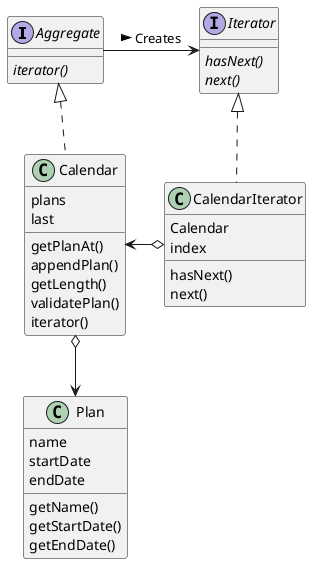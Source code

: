 @startuml Calendar

interface Aggregate {
    {abstract} iterator()
}

interface Iterator {
    {abstract} hasNext()
    {abstract} next()
}

class Calendar {
    plans
    last
    getPlanAt()
    appendPlan()
    getLength()
    validatePlan()
    iterator()
}

class CalendarIterator {
    Calendar
    index
    hasNext()
    next()
}

class Plan {
    name
    startDate
    endDate
    getName()
    getStartDate()
    getEndDate()
}

Aggregate -> Iterator : Creates >
Calendar .up.|> Aggregate
CalendarIterator .up.|> Iterator
CalendarIterator o-left-> Calendar
Calendar o--> Plan

@enduml
